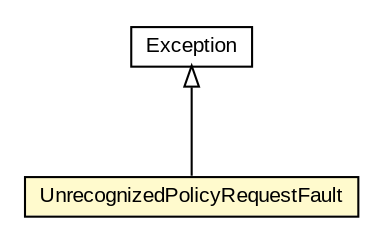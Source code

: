 #!/usr/local/bin/dot
#
# Class diagram 
# Generated by UMLGraph version R5_6-24-gf6e263 (http://www.umlgraph.org/)
#

digraph G {
	edge [fontname="arial",fontsize=10,labelfontname="arial",labelfontsize=10];
	node [fontname="arial",fontsize=10,shape=plaintext];
	nodesep=0.25;
	ranksep=0.5;
	// org.oasis_open.docs.wsn.brw_2.UnrecognizedPolicyRequestFault
	c1258210 [label=<<table title="org.oasis_open.docs.wsn.brw_2.UnrecognizedPolicyRequestFault" border="0" cellborder="1" cellspacing="0" cellpadding="2" port="p" bgcolor="lemonChiffon" href="./UnrecognizedPolicyRequestFault.html">
		<tr><td><table border="0" cellspacing="0" cellpadding="1">
<tr><td align="center" balign="center"> UnrecognizedPolicyRequestFault </td></tr>
		</table></td></tr>
		</table>>, URL="./UnrecognizedPolicyRequestFault.html", fontname="arial", fontcolor="black", fontsize=10.0];
	//org.oasis_open.docs.wsn.brw_2.UnrecognizedPolicyRequestFault extends java.lang.Exception
	c1259341:p -> c1258210:p [dir=back,arrowtail=empty];
	// java.lang.Exception
	c1259341 [label=<<table title="java.lang.Exception" border="0" cellborder="1" cellspacing="0" cellpadding="2" port="p" href="http://java.sun.com/j2se/1.4.2/docs/api/java/lang/Exception.html">
		<tr><td><table border="0" cellspacing="0" cellpadding="1">
<tr><td align="center" balign="center"> Exception </td></tr>
		</table></td></tr>
		</table>>, URL="http://java.sun.com/j2se/1.4.2/docs/api/java/lang/Exception.html", fontname="arial", fontcolor="black", fontsize=10.0];
}

